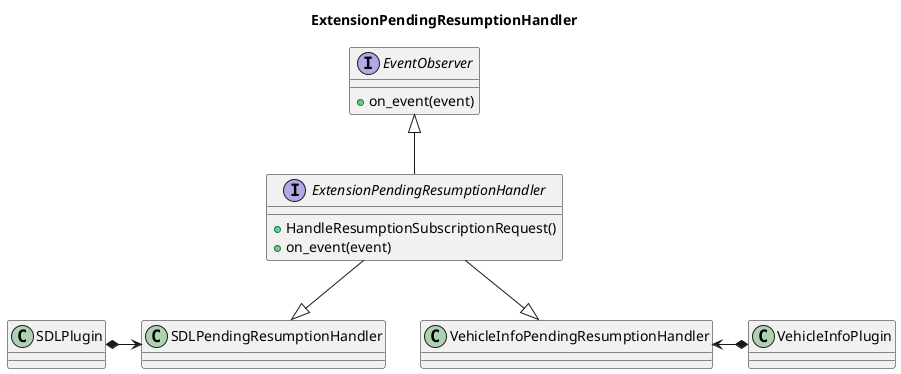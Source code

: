 @startuml

title ExtensionPendingResumptionHandler


interface EventObserver {
   + on_event(event)
}
 
interface ExtensionPendingResumptionHandler {
  + HandleResumptionSubscriptionRequest()
  + on_event(event)
}

EventObserver <|-down-ExtensionPendingResumptionHandler

class SDLPendingResumptionHandler
class VehicleInfoPendingResumptionHandler

SDLPendingResumptionHandler <|-up-ExtensionPendingResumptionHandler
VehicleInfoPendingResumptionHandler <|-up-ExtensionPendingResumptionHandler

class SDLPlugin
SDLPlugin *-right-> SDLPendingResumptionHandler

class VehicleInfoPlugin
VehicleInfoPlugin *-left-> VehicleInfoPendingResumptionHandler

@enduml

